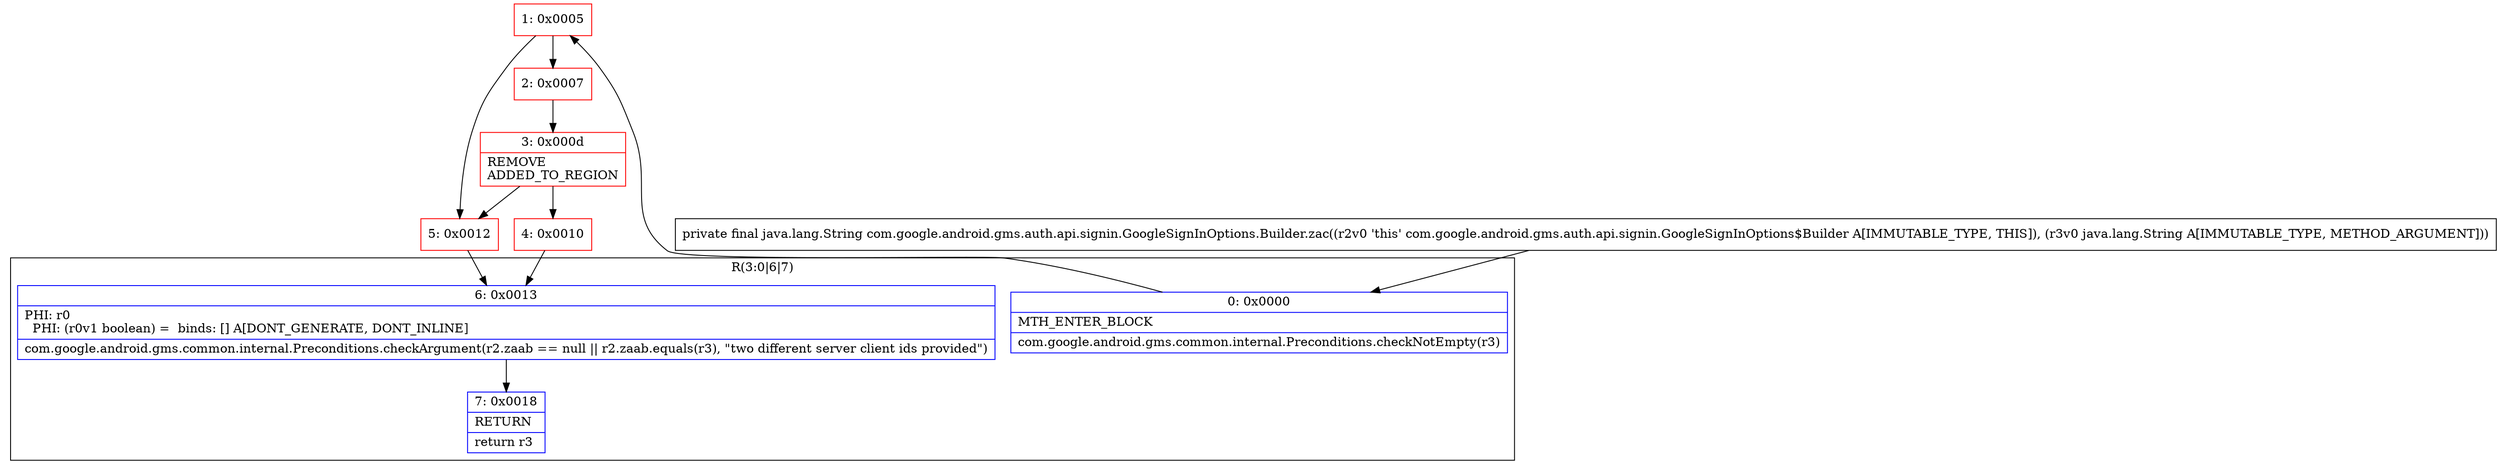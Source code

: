 digraph "CFG forcom.google.android.gms.auth.api.signin.GoogleSignInOptions.Builder.zac(Ljava\/lang\/String;)Ljava\/lang\/String;" {
subgraph cluster_Region_1374584699 {
label = "R(3:0|6|7)";
node [shape=record,color=blue];
Node_0 [shape=record,label="{0\:\ 0x0000|MTH_ENTER_BLOCK\l|com.google.android.gms.common.internal.Preconditions.checkNotEmpty(r3)\l}"];
Node_6 [shape=record,label="{6\:\ 0x0013|PHI: r0 \l  PHI: (r0v1 boolean) =  binds: [] A[DONT_GENERATE, DONT_INLINE]\l|com.google.android.gms.common.internal.Preconditions.checkArgument(r2.zaab == null \|\| r2.zaab.equals(r3), \"two different server client ids provided\")\l}"];
Node_7 [shape=record,label="{7\:\ 0x0018|RETURN\l|return r3\l}"];
}
Node_1 [shape=record,color=red,label="{1\:\ 0x0005}"];
Node_2 [shape=record,color=red,label="{2\:\ 0x0007}"];
Node_3 [shape=record,color=red,label="{3\:\ 0x000d|REMOVE\lADDED_TO_REGION\l}"];
Node_4 [shape=record,color=red,label="{4\:\ 0x0010}"];
Node_5 [shape=record,color=red,label="{5\:\ 0x0012}"];
MethodNode[shape=record,label="{private final java.lang.String com.google.android.gms.auth.api.signin.GoogleSignInOptions.Builder.zac((r2v0 'this' com.google.android.gms.auth.api.signin.GoogleSignInOptions$Builder A[IMMUTABLE_TYPE, THIS]), (r3v0 java.lang.String A[IMMUTABLE_TYPE, METHOD_ARGUMENT])) }"];
MethodNode -> Node_0;
Node_0 -> Node_1;
Node_6 -> Node_7;
Node_1 -> Node_2;
Node_1 -> Node_5;
Node_2 -> Node_3;
Node_3 -> Node_4;
Node_3 -> Node_5;
Node_4 -> Node_6;
Node_5 -> Node_6;
}

